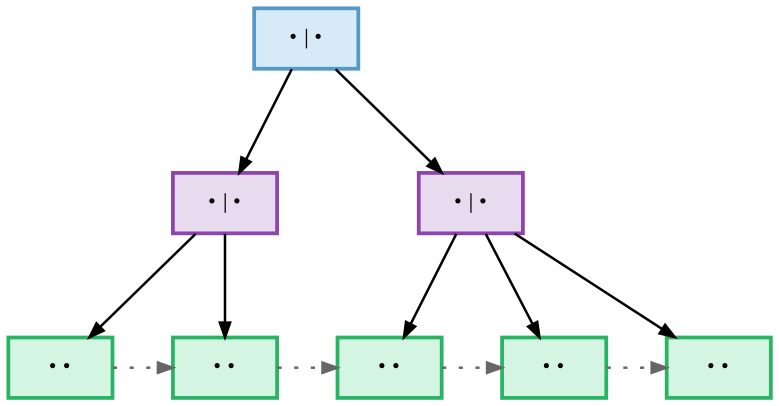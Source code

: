 digraph BPlusTreeLogo {
    fontname = "Helvetica,Arial,sans-serif";
    layout = dot;
    rankdir = TB;
    splines = polyline;
    nodesep = 0.4;
    ranksep = 0.7;

    // Node base style
    node [
    fontname = "Helvetica,Arial,sans-serif",
    fontsize = 10,
    shape = box,
    style = "filled",
    penwidth = 1.8,
    width = 0.7,
    height = 0.4,
    margin = "0.08,0.05"
    ];

    edge [
    color = "black",
    arrowsize = 0.7,
    penwidth = 1.2
    ];

    // Root node
    root [label = "• | •", fillcolor = "#D6EAF8", color = "#5499C7"];

    // Internal nodes
    intL [label = "• | •", fillcolor = "#E8DAEF", color = "#8E44AD"];
    intR [label = "• | •", fillcolor = "#E8DAEF", color = "#8E44AD"];
    root -> intL;
    root -> intR;

    // Leaf nodes
    l1 [label = "• •", fillcolor = "#D5F5E3", color = "#28B463"];
    l2 [label = "• •", fillcolor = "#D5F5E3", color = "#28B463"];
    l3 [label = "• •", fillcolor = "#D5F5E3", color = "#28B463"];
    l4 [label = "• •", fillcolor = "#D5F5E3", color = "#28B463"];
    l5 [label = "• •", fillcolor = "#D5F5E3", color = "#28B463"];

    intL -> l1;
    intL -> l2;
    intR -> l3;
    intR -> l4;
    intR -> l5;

    // Keep all leaves at same vertical level
    { rank = same; l1; l2; l3; l4; l5 }

    // Dotted leaf chaining to show sequential access
    l1 -> l2 [style = dotted, color = "gray40"];
    l2 -> l3 [style = dotted, color = "gray40"];
    l3 -> l4 [style = dotted, color = "gray40"];
    l4 -> l5 [style = dotted, color = "gray40"];
}
